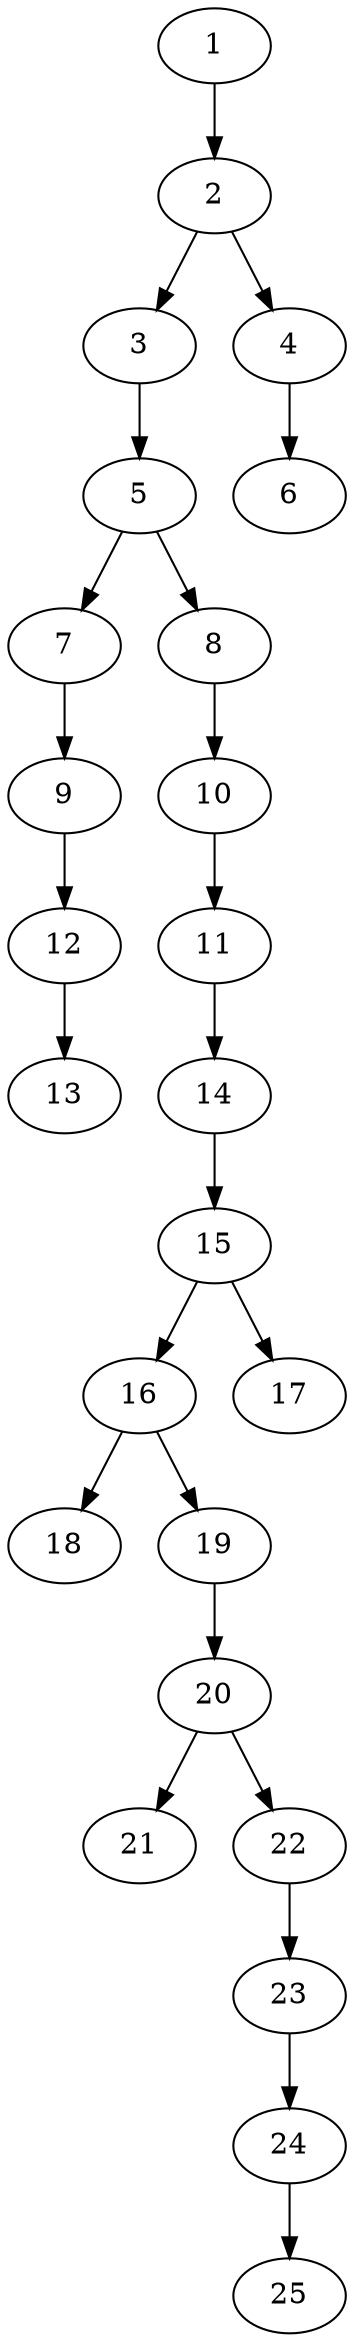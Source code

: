 // DAG automatically generated by daggen at Thu Oct  3 14:00:39 2019
// ./daggen --dot -n 25 --ccr 0.3 --fat 0.3 --regular 0.9 --density 0.5 --mindata 5242880 --maxdata 52428800 
digraph G {
  1 [size="123211093", alpha="0.20", expect_size="36963328"] 
  1 -> 2 [size ="36963328"]
  2 [size="31375360", alpha="0.11", expect_size="9412608"] 
  2 -> 3 [size ="9412608"]
  2 -> 4 [size ="9412608"]
  3 [size="131570347", alpha="0.08", expect_size="39471104"] 
  3 -> 5 [size ="39471104"]
  4 [size="102843733", alpha="0.08", expect_size="30853120"] 
  4 -> 6 [size ="30853120"]
  5 [size="94569813", alpha="0.19", expect_size="28370944"] 
  5 -> 7 [size ="28370944"]
  5 -> 8 [size ="28370944"]
  6 [size="115124907", alpha="0.14", expect_size="34537472"] 
  7 [size="103922347", alpha="0.14", expect_size="31176704"] 
  7 -> 9 [size ="31176704"]
  8 [size="80554667", alpha="0.14", expect_size="24166400"] 
  8 -> 10 [size ="24166400"]
  9 [size="170345813", alpha="0.01", expect_size="51103744"] 
  9 -> 12 [size ="51103744"]
  10 [size="131976533", alpha="0.07", expect_size="39592960"] 
  10 -> 11 [size ="39592960"]
  11 [size="112049493", alpha="0.10", expect_size="33614848"] 
  11 -> 14 [size ="33614848"]
  12 [size="108834133", alpha="0.20", expect_size="32650240"] 
  12 -> 13 [size ="32650240"]
  13 [size="41011200", alpha="0.07", expect_size="12303360"] 
  14 [size="101065387", alpha="0.15", expect_size="30319616"] 
  14 -> 15 [size ="30319616"]
  15 [size="162522453", alpha="0.17", expect_size="48756736"] 
  15 -> 16 [size ="48756736"]
  15 -> 17 [size ="48756736"]
  16 [size="151275520", alpha="0.03", expect_size="45382656"] 
  16 -> 18 [size ="45382656"]
  16 -> 19 [size ="45382656"]
  17 [size="105786027", alpha="0.07", expect_size="31735808"] 
  18 [size="55709013", alpha="0.12", expect_size="16712704"] 
  19 [size="165761707", alpha="0.11", expect_size="49728512"] 
  19 -> 20 [size ="49728512"]
  20 [size="171663360", alpha="0.14", expect_size="51499008"] 
  20 -> 21 [size ="51499008"]
  20 -> 22 [size ="51499008"]
  21 [size="72014507", alpha="0.10", expect_size="21604352"] 
  22 [size="146817707", alpha="0.09", expect_size="44045312"] 
  22 -> 23 [size ="44045312"]
  23 [size="145783467", alpha="0.02", expect_size="43735040"] 
  23 -> 24 [size ="43735040"]
  24 [size="44277760", alpha="0.05", expect_size="13283328"] 
  24 -> 25 [size ="13283328"]
  25 [size="165246293", alpha="0.19", expect_size="49573888"] 
}
